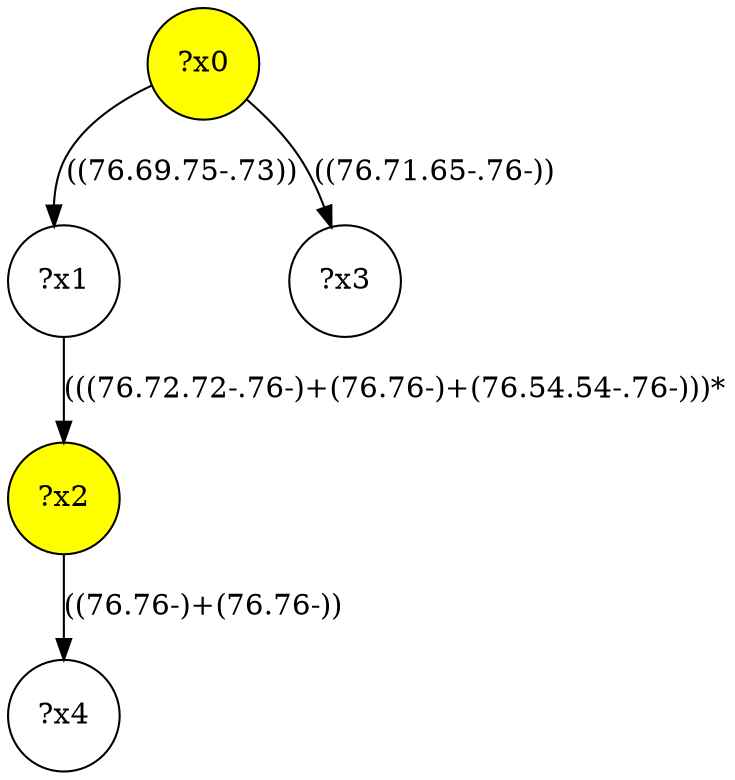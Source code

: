 digraph g {
	x0 [fillcolor="yellow", style="filled," shape=circle, label="?x0"];
	x2 [fillcolor="yellow", style="filled," shape=circle, label="?x2"];
	x1 [shape=circle, label="?x1"];
	x0 -> x1 [label="((76.69.75-.73))"];
	x1 -> x2 [label="(((76.72.72-.76-)+(76.76-)+(76.54.54-.76-)))*"];
	x3 [shape=circle, label="?x3"];
	x0 -> x3 [label="((76.71.65-.76-))"];
	x4 [shape=circle, label="?x4"];
	x2 -> x4 [label="((76.76-)+(76.76-))"];
}
